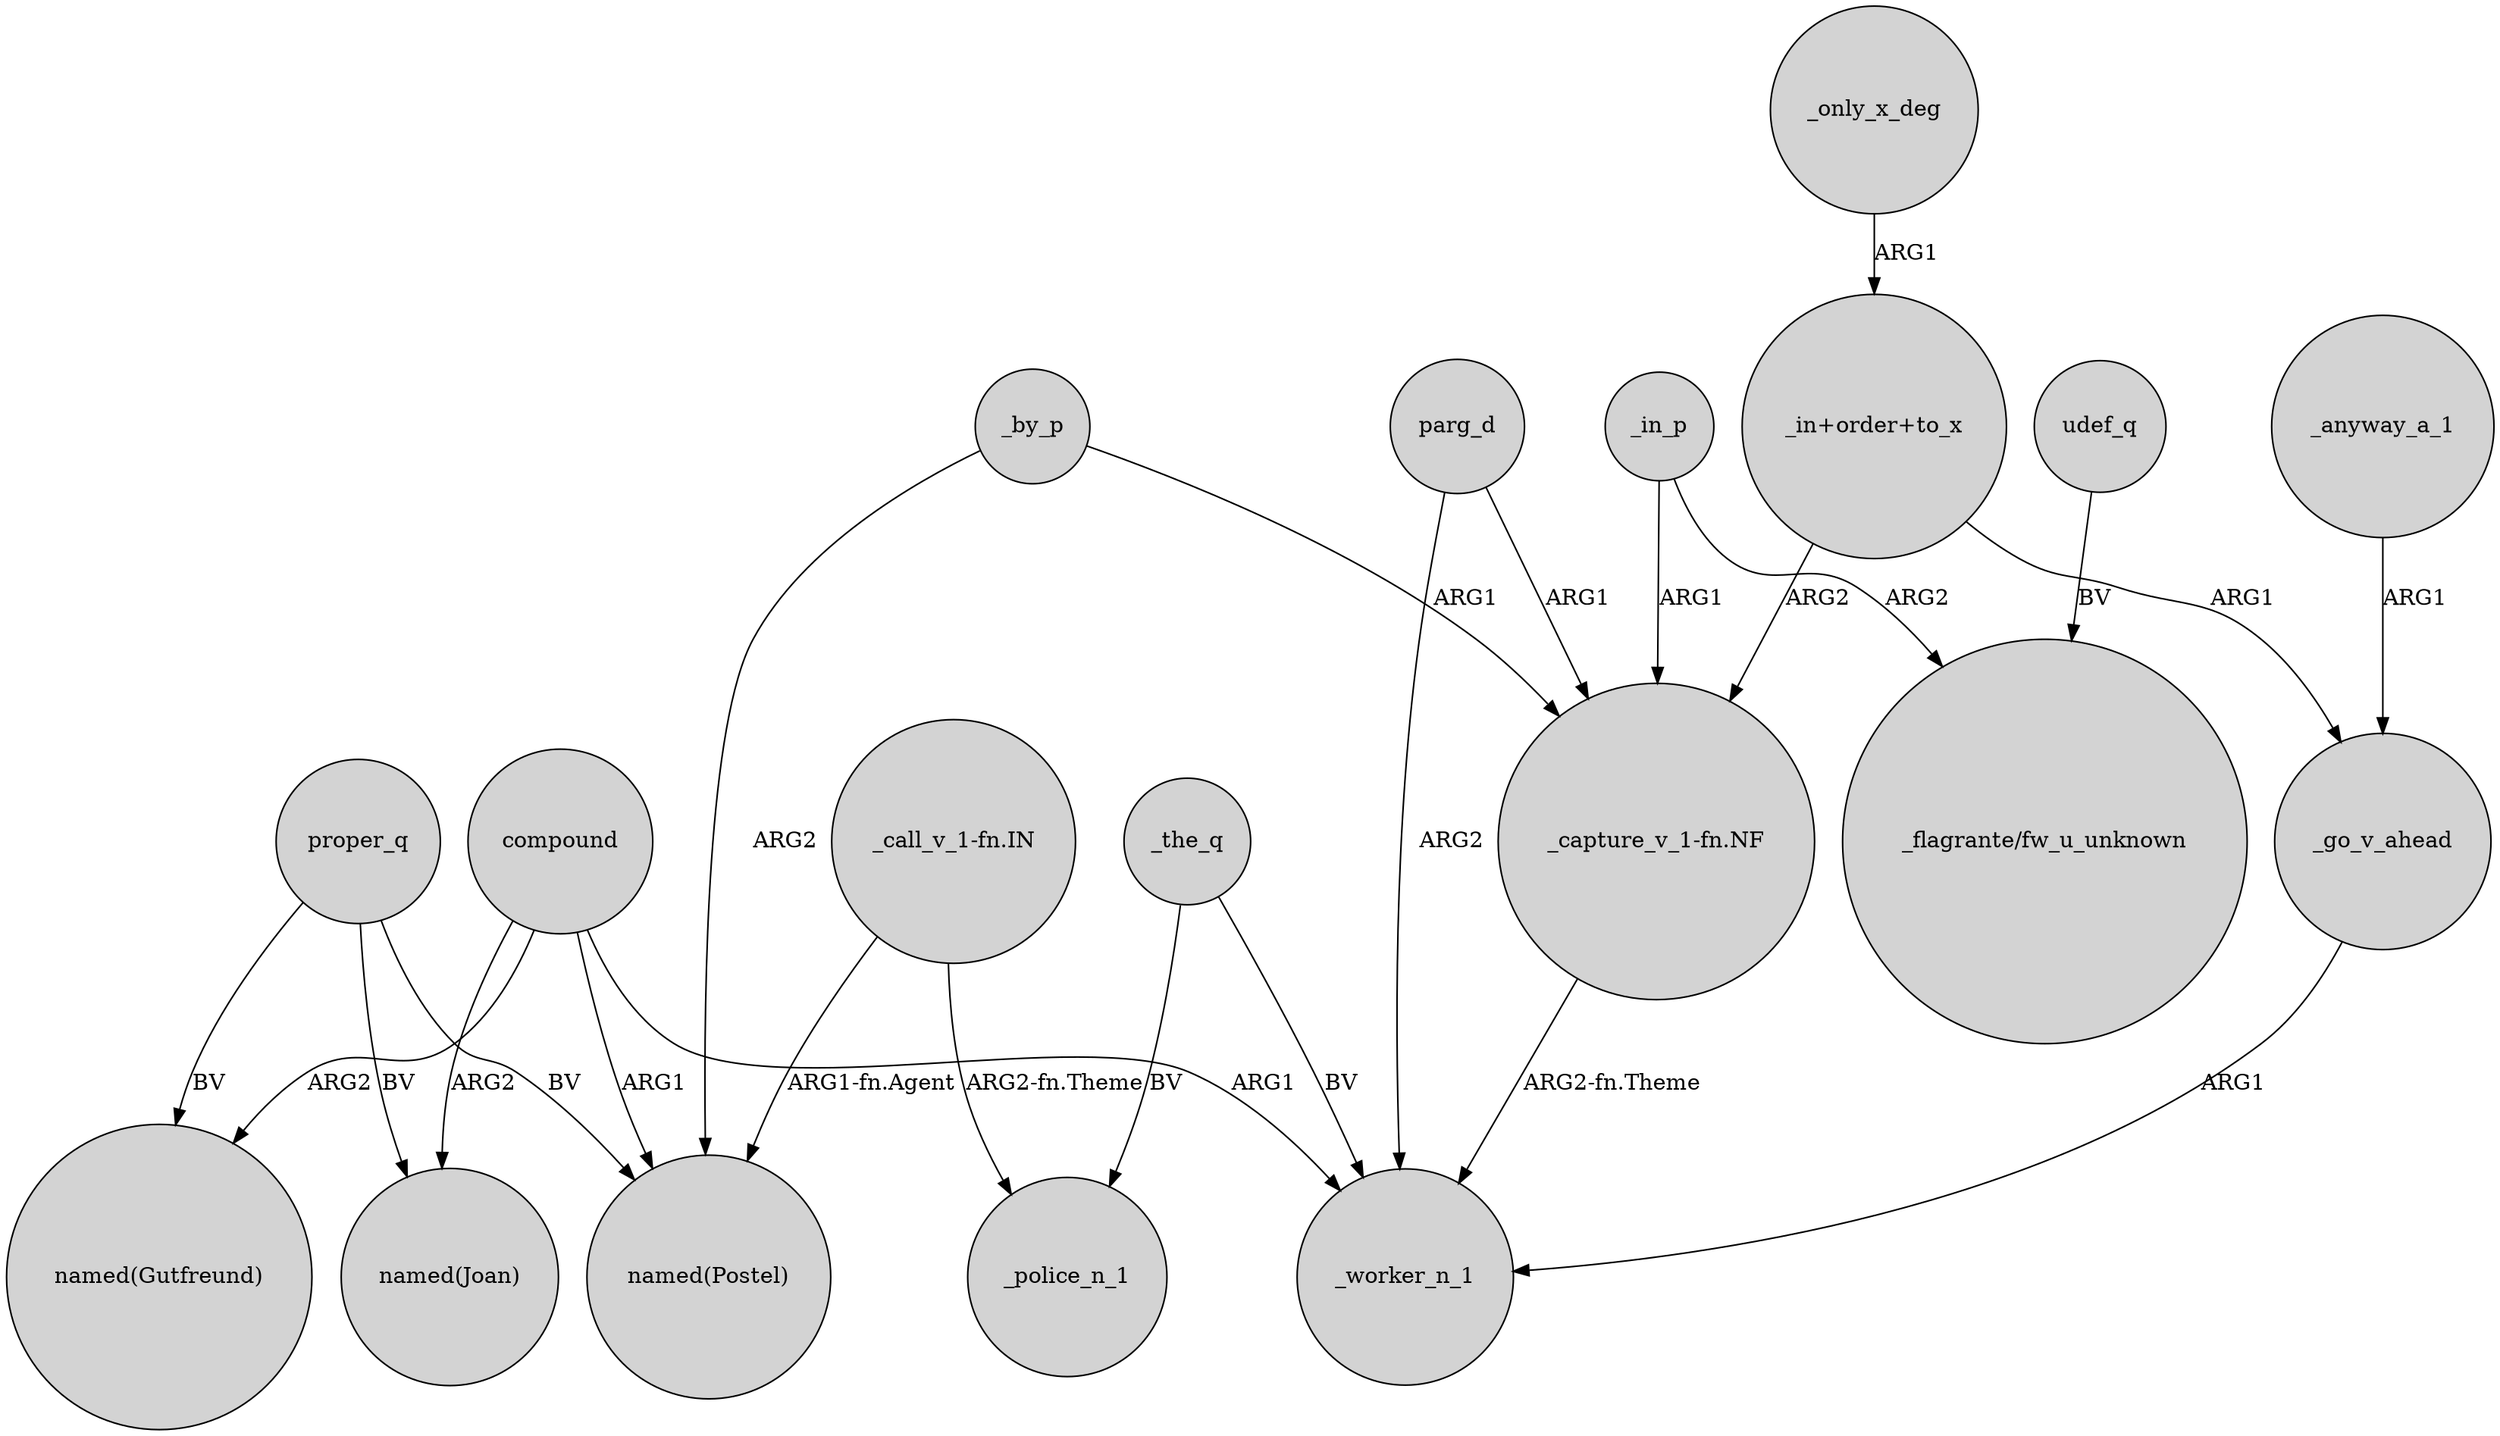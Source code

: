 digraph {
	node [shape=circle style=filled]
	"_in+order+to_x" -> _go_v_ahead [label=ARG1]
	compound -> "named(Postel)" [label=ARG1]
	_anyway_a_1 -> _go_v_ahead [label=ARG1]
	"_capture_v_1-fn.NF" -> _worker_n_1 [label="ARG2-fn.Theme"]
	_the_q -> _police_n_1 [label=BV]
	proper_q -> "named(Joan)" [label=BV]
	_the_q -> _worker_n_1 [label=BV]
	_go_v_ahead -> _worker_n_1 [label=ARG1]
	compound -> "named(Joan)" [label=ARG2]
	_in_p -> "_flagrante/fw_u_unknown" [label=ARG2]
	_only_x_deg -> "_in+order+to_x" [label=ARG1]
	"_call_v_1-fn.IN" -> "named(Postel)" [label="ARG1-fn.Agent"]
	_by_p -> "named(Postel)" [label=ARG2]
	"_in+order+to_x" -> "_capture_v_1-fn.NF" [label=ARG2]
	parg_d -> "_capture_v_1-fn.NF" [label=ARG1]
	proper_q -> "named(Gutfreund)" [label=BV]
	udef_q -> "_flagrante/fw_u_unknown" [label=BV]
	compound -> "named(Gutfreund)" [label=ARG2]
	compound -> _worker_n_1 [label=ARG1]
	_by_p -> "_capture_v_1-fn.NF" [label=ARG1]
	_in_p -> "_capture_v_1-fn.NF" [label=ARG1]
	parg_d -> _worker_n_1 [label=ARG2]
	proper_q -> "named(Postel)" [label=BV]
	"_call_v_1-fn.IN" -> _police_n_1 [label="ARG2-fn.Theme"]
}

